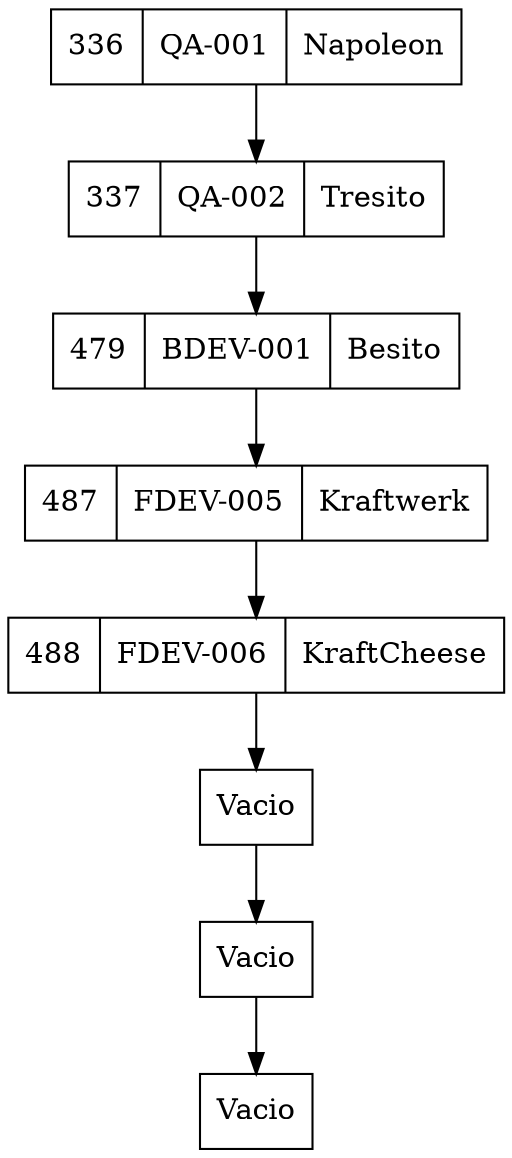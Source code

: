 digraph G {
 node [shape=record ] 
nodo0[label="<f0> 336 |<f1> QA-001 |<f2>  Napoleon "]
nodo0->nodo1
nodo1[label="<f0> 337 |<f1> QA-002 |<f2>  Tresito "]
nodo1->nodo2
nodo2[label="<f0> 479 |<f1> BDEV-001 |<f2>  Besito "]
nodo2->nodo3
nodo3[label="<f0> 487 |<f1> FDEV-005 |<f2>  Kraftwerk "]
nodo3->nodo4
nodo4[label="<f0> 488 |<f1> FDEV-006 |<f2>  KraftCheese "]
nodo4->nodo5
nodo5[label="Vacio"]
nodo5->nodo6
nodo6[label="Vacio"]
nodo6->nodo7
nodo7[label="Vacio"]
}
